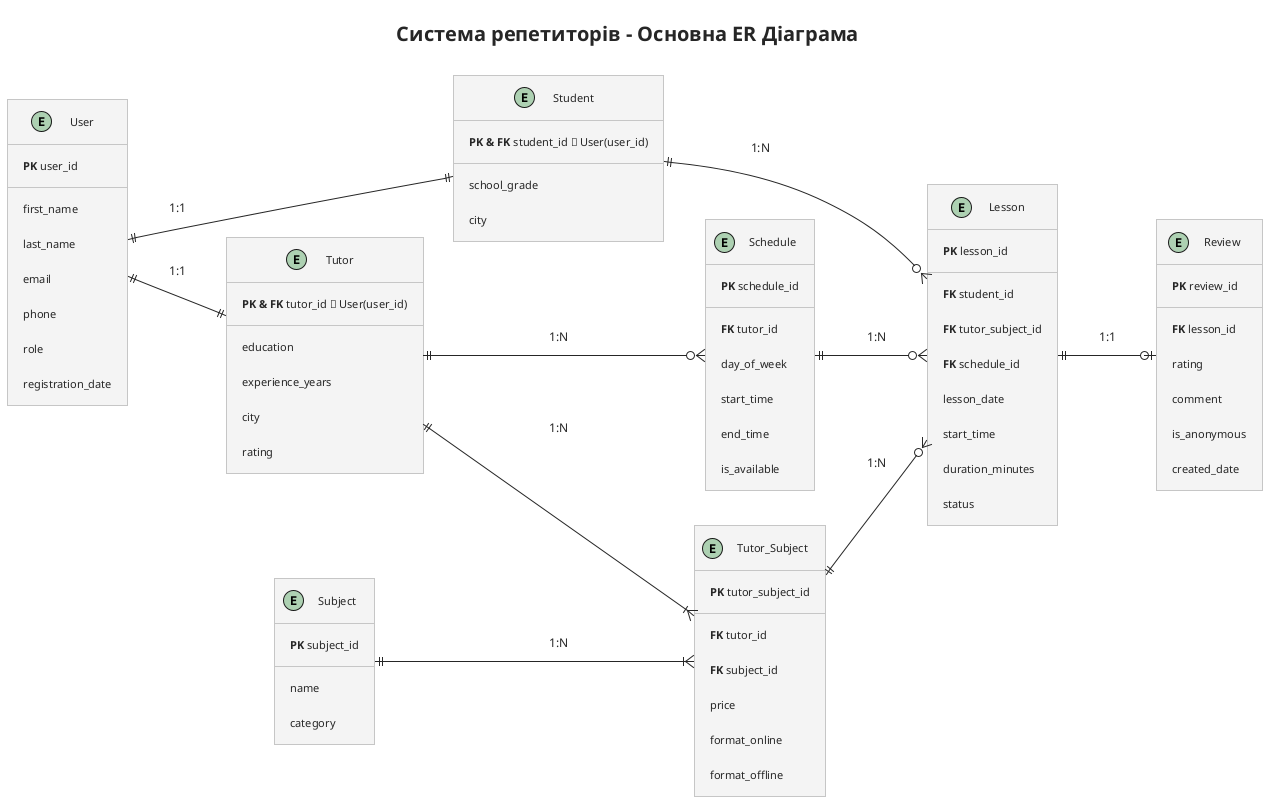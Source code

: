 @startuml tutor_platform_core_erd

!define PF_KEY(x) **PK & FK** x
!define P_KEY(x) **PK** x
!define F_KEY(x) **FK** x
!theme carbon-gray

skinparam arrow {
	Thickness 1
	Color #262626
	FontColor #262626
}

title Система репетиторів - Основна ER Діаграма

left to right direction

entity "User" as user {
  P_KEY(user_id)
  --
  first_name
  last_name
  email
  phone
  role
  registration_date
}

entity "Student" as student {
  PF_KEY(student_id) → User(user_id)
  --
  school_grade
  city
}

entity "Tutor" as tutor {
  PF_KEY(tutor_id) → User(user_id)
  --
  education
  experience_years
  city
  rating
}

entity "Schedule" as schedule {
  P_KEY(schedule_id)
  --
  F_KEY(tutor_id)
  day_of_week
  start_time
  end_time
  is_available
}

entity "Subject" as subject {
  P_KEY(subject_id)
  --
  name
  category
}

entity "Tutor_Subject" as tutor_subject {
  P_KEY(tutor_subject_id)
  --
  F_KEY(tutor_id)
  F_KEY(subject_id)
  price
  format_online
  format_offline
}

entity "Lesson" as lesson {
  P_KEY(lesson_id)
  --
  F_KEY(student_id)
  F_KEY(tutor_subject_id)
  F_KEY(schedule_id)
  lesson_date
  start_time
  duration_minutes
  status
}

entity "Review" as review {
  P_KEY(review_id)
  --
  F_KEY(lesson_id)
  rating
  comment
  is_anonymous
  created_date
}

user ||--|| student : "1:1"
user ||--|| tutor : "1:1"

tutor ||--|{ tutor_subject : "1:N"
subject ||--|{ tutor_subject : "1:N"

student ||--o{ lesson : "1:N"
tutor_subject ||--o{ lesson : "1:N"

lesson ||--o| review : "1:1"
tutor ||--o{ schedule : "1:N"
schedule ||--o{ lesson : "1:N"

@enduml